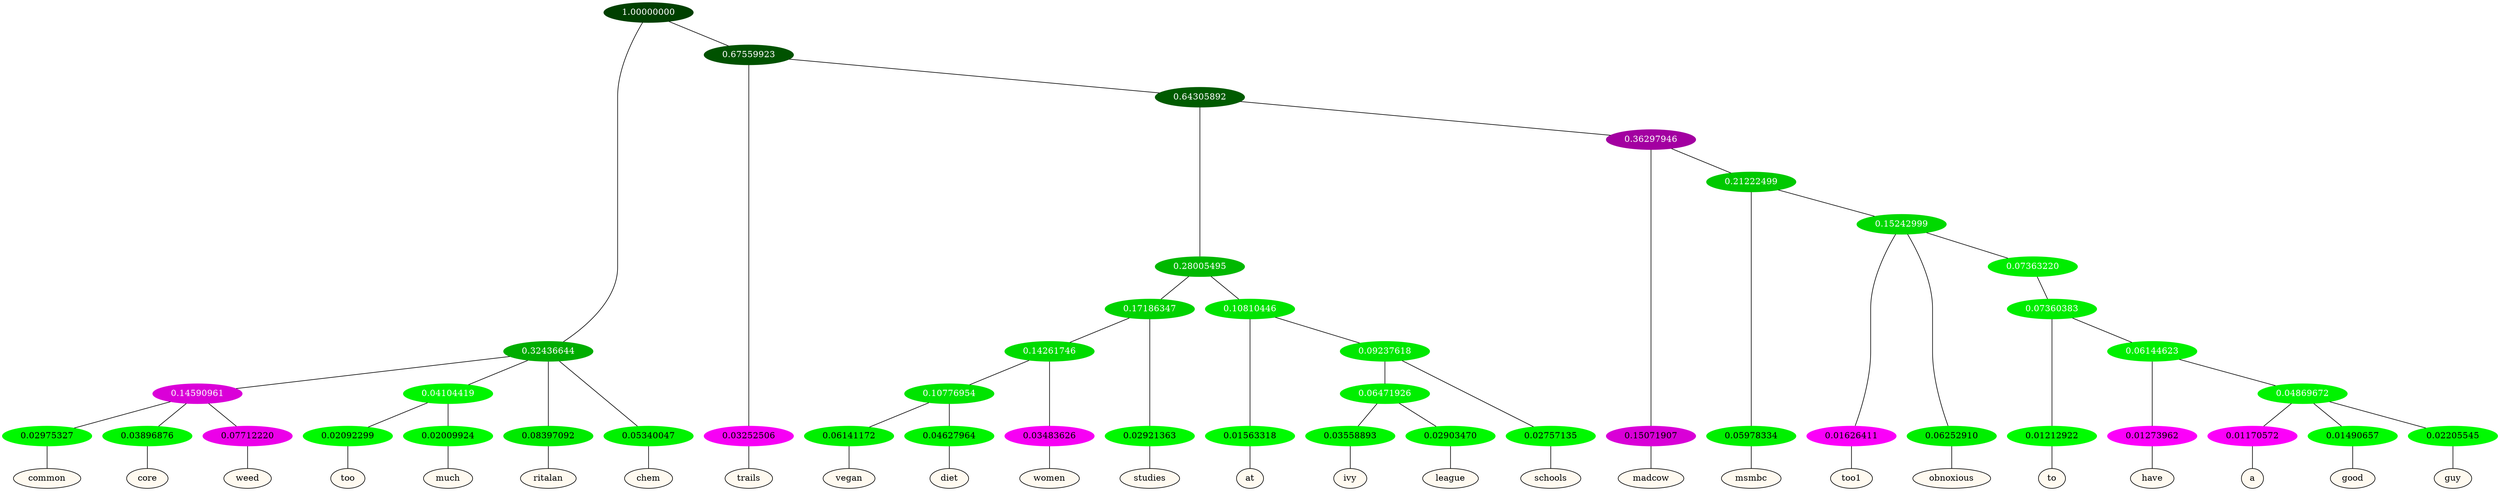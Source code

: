 graph {
	node [format=png height=0.15 nodesep=0.001 ordering=out overlap=prism overlap_scaling=0.01 ranksep=0.001 ratio=0.2 style=filled width=0.15]
	{
		rank=same
		a_w_9 [label=common color=black fillcolor=floralwhite style="filled,solid"]
		a_w_10 [label=core color=black fillcolor=floralwhite style="filled,solid"]
		a_w_11 [label=weed color=black fillcolor=floralwhite style="filled,solid"]
		a_w_12 [label=too color=black fillcolor=floralwhite style="filled,solid"]
		a_w_13 [label=much color=black fillcolor=floralwhite style="filled,solid"]
		a_w_5 [label=ritalan color=black fillcolor=floralwhite style="filled,solid"]
		a_w_6 [label=chem color=black fillcolor=floralwhite style="filled,solid"]
		a_w_7 [label=trails color=black fillcolor=floralwhite style="filled,solid"]
		a_w_33 [label=vegan color=black fillcolor=floralwhite style="filled,solid"]
		a_w_34 [label=diet color=black fillcolor=floralwhite style="filled,solid"]
		a_w_27 [label=women color=black fillcolor=floralwhite style="filled,solid"]
		a_w_21 [label=studies color=black fillcolor=floralwhite style="filled,solid"]
		a_w_22 [label=at color=black fillcolor=floralwhite style="filled,solid"]
		a_w_35 [label=ivy color=black fillcolor=floralwhite style="filled,solid"]
		a_w_36 [label=league color=black fillcolor=floralwhite style="filled,solid"]
		a_w_29 [label=schools color=black fillcolor=floralwhite style="filled,solid"]
		a_w_18 [label=madcow color=black fillcolor=floralwhite style="filled,solid"]
		a_w_24 [label=msmbc color=black fillcolor=floralwhite style="filled,solid"]
		a_w_30 [label=too1 color=black fillcolor=floralwhite style="filled,solid"]
		a_w_31 [label=obnoxious color=black fillcolor=floralwhite style="filled,solid"]
		a_w_38 [label=to color=black fillcolor=floralwhite style="filled,solid"]
		a_w_40 [label=have color=black fillcolor=floralwhite style="filled,solid"]
		a_w_42 [label=a color=black fillcolor=floralwhite style="filled,solid"]
		a_w_43 [label=good color=black fillcolor=floralwhite style="filled,solid"]
		a_w_44 [label=guy color=black fillcolor=floralwhite style="filled,solid"]
	}
	a_n_9 -- a_w_9
	a_n_10 -- a_w_10
	a_n_11 -- a_w_11
	a_n_12 -- a_w_12
	a_n_13 -- a_w_13
	a_n_5 -- a_w_5
	a_n_6 -- a_w_6
	a_n_7 -- a_w_7
	a_n_33 -- a_w_33
	a_n_34 -- a_w_34
	a_n_27 -- a_w_27
	a_n_21 -- a_w_21
	a_n_22 -- a_w_22
	a_n_35 -- a_w_35
	a_n_36 -- a_w_36
	a_n_29 -- a_w_29
	a_n_18 -- a_w_18
	a_n_24 -- a_w_24
	a_n_30 -- a_w_30
	a_n_31 -- a_w_31
	a_n_38 -- a_w_38
	a_n_40 -- a_w_40
	a_n_42 -- a_w_42
	a_n_43 -- a_w_43
	a_n_44 -- a_w_44
	{
		rank=same
		a_n_9 [label=0.02975327 color="0.334 1.000 0.970" fontcolor=black]
		a_n_10 [label=0.03896876 color="0.334 1.000 0.961" fontcolor=black]
		a_n_11 [label=0.07712220 color="0.835 1.000 0.923" fontcolor=black]
		a_n_12 [label=0.02092299 color="0.334 1.000 0.979" fontcolor=black]
		a_n_13 [label=0.02009924 color="0.334 1.000 0.980" fontcolor=black]
		a_n_5 [label=0.08397092 color="0.334 1.000 0.916" fontcolor=black]
		a_n_6 [label=0.05340047 color="0.334 1.000 0.947" fontcolor=black]
		a_n_7 [label=0.03252506 color="0.835 1.000 0.967" fontcolor=black]
		a_n_33 [label=0.06141172 color="0.334 1.000 0.939" fontcolor=black]
		a_n_34 [label=0.04627964 color="0.334 1.000 0.954" fontcolor=black]
		a_n_27 [label=0.03483626 color="0.835 1.000 0.965" fontcolor=black]
		a_n_21 [label=0.02921363 color="0.334 1.000 0.971" fontcolor=black]
		a_n_22 [label=0.01563318 color="0.334 1.000 0.984" fontcolor=black]
		a_n_35 [label=0.03558893 color="0.334 1.000 0.964" fontcolor=black]
		a_n_36 [label=0.02903470 color="0.334 1.000 0.971" fontcolor=black]
		a_n_29 [label=0.02757135 color="0.334 1.000 0.972" fontcolor=black]
		a_n_18 [label=0.15071907 color="0.835 1.000 0.849" fontcolor=black]
		a_n_24 [label=0.05978334 color="0.334 1.000 0.940" fontcolor=black]
		a_n_30 [label=0.01626411 color="0.835 1.000 0.984" fontcolor=black]
		a_n_31 [label=0.06252910 color="0.334 1.000 0.937" fontcolor=black]
		a_n_38 [label=0.01212922 color="0.334 1.000 0.988" fontcolor=black]
		a_n_40 [label=0.01273962 color="0.835 1.000 0.987" fontcolor=black]
		a_n_42 [label=0.01170572 color="0.835 1.000 0.988" fontcolor=black]
		a_n_43 [label=0.01490657 color="0.334 1.000 0.985" fontcolor=black]
		a_n_44 [label=0.02205545 color="0.334 1.000 0.978" fontcolor=black]
	}
	a_n_0 [label=1.00000000 color="0.334 1.000 0.250" fontcolor=grey99]
	a_n_1 [label=0.32436644 color="0.334 1.000 0.676" fontcolor=grey99]
	a_n_0 -- a_n_1
	a_n_2 [label=0.67559923 color="0.334 1.000 0.324" fontcolor=grey99]
	a_n_0 -- a_n_2
	a_n_3 [label=0.14590961 color="0.835 1.000 0.854" fontcolor=grey99]
	a_n_1 -- a_n_3
	a_n_4 [label=0.04104419 color="0.334 1.000 0.959" fontcolor=grey99]
	a_n_1 -- a_n_4
	a_n_1 -- a_n_5
	a_n_1 -- a_n_6
	a_n_2 -- a_n_7
	a_n_8 [label=0.64305892 color="0.334 1.000 0.357" fontcolor=grey99]
	a_n_2 -- a_n_8
	a_n_3 -- a_n_9
	a_n_3 -- a_n_10
	a_n_3 -- a_n_11
	a_n_4 -- a_n_12
	a_n_4 -- a_n_13
	a_n_14 [label=0.28005495 color="0.334 1.000 0.720" fontcolor=grey99]
	a_n_8 -- a_n_14
	a_n_15 [label=0.36297946 color="0.835 1.000 0.637" fontcolor=grey99]
	a_n_8 -- a_n_15
	a_n_16 [label=0.17186347 color="0.334 1.000 0.828" fontcolor=grey99]
	a_n_14 -- a_n_16
	a_n_17 [label=0.10810446 color="0.334 1.000 0.892" fontcolor=grey99]
	a_n_14 -- a_n_17
	a_n_15 -- a_n_18
	a_n_19 [label=0.21222499 color="0.334 1.000 0.788" fontcolor=grey99]
	a_n_15 -- a_n_19
	a_n_20 [label=0.14261746 color="0.334 1.000 0.857" fontcolor=grey99]
	a_n_16 -- a_n_20
	a_n_16 -- a_n_21
	a_n_17 -- a_n_22
	a_n_23 [label=0.09237618 color="0.334 1.000 0.908" fontcolor=grey99]
	a_n_17 -- a_n_23
	a_n_19 -- a_n_24
	a_n_25 [label=0.15242999 color="0.334 1.000 0.848" fontcolor=grey99]
	a_n_19 -- a_n_25
	a_n_26 [label=0.10776954 color="0.334 1.000 0.892" fontcolor=grey99]
	a_n_20 -- a_n_26
	a_n_20 -- a_n_27
	a_n_28 [label=0.06471926 color="0.334 1.000 0.935" fontcolor=grey99]
	a_n_23 -- a_n_28
	a_n_23 -- a_n_29
	a_n_25 -- a_n_30
	a_n_25 -- a_n_31
	a_n_32 [label=0.07363220 color="0.334 1.000 0.926" fontcolor=grey99]
	a_n_25 -- a_n_32
	a_n_26 -- a_n_33
	a_n_26 -- a_n_34
	a_n_28 -- a_n_35
	a_n_28 -- a_n_36
	a_n_37 [label=0.07360383 color="0.334 1.000 0.926" fontcolor=grey99]
	a_n_32 -- a_n_37
	a_n_37 -- a_n_38
	a_n_39 [label=0.06144623 color="0.334 1.000 0.939" fontcolor=grey99]
	a_n_37 -- a_n_39
	a_n_39 -- a_n_40
	a_n_41 [label=0.04869672 color="0.334 1.000 0.951" fontcolor=grey99]
	a_n_39 -- a_n_41
	a_n_41 -- a_n_42
	a_n_41 -- a_n_43
	a_n_41 -- a_n_44
}
